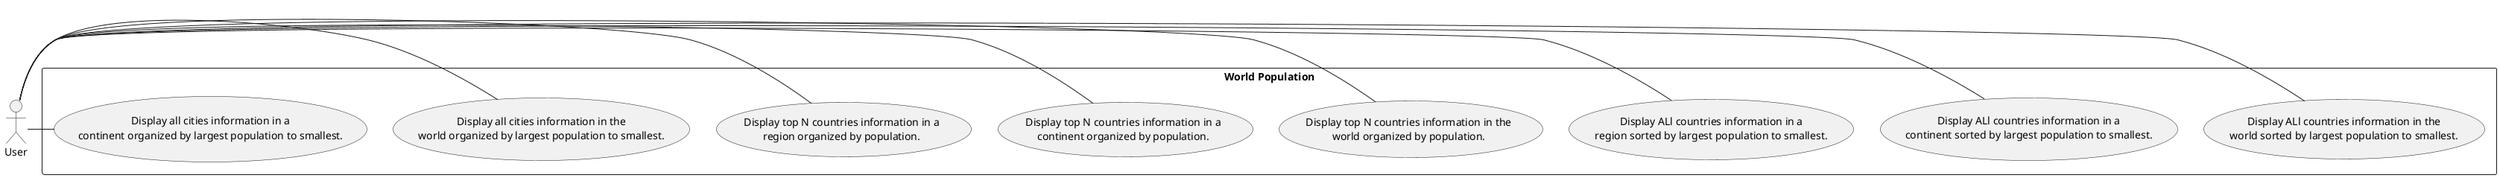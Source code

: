 @startuml

actor User as "User"

rectangle "World Population" {
    usecase UC4 as "Display ALl countries information in the
    world sorted by largest population to smallest."

    usecase UC5 as "Display ALl countries information in a
                    continent sorted by largest population to smallest."

    usecase UC6 as "Display ALl countries information in a
                    region sorted by largest population to smallest."

    usecase UC7 as "Display top N countries information in the
                    world organized by population."

    usecase UC8 as "Display top N countries information in a
                    continent organized by population."

    usecase UC9 as "Display top N countries information in a
                    region organized by population."

    usecase UC10 as "Display all cities information in the
                     world organized by largest population to smallest."

    usecase UC11 as "Display all cities information in a
                    continent organized by largest population to smallest."
    User - UC4
    User - UC5
    User - UC6
    User - UC7
    User - UC8
    User - UC9
    User - UC10
    User - UC11

}

@enduml